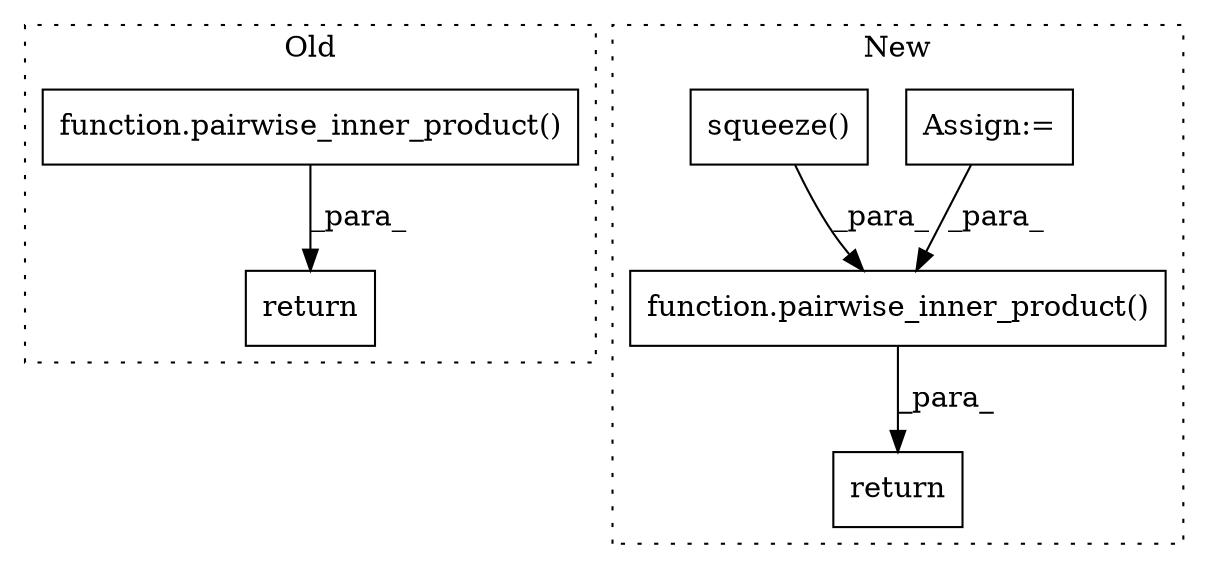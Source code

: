 digraph G {
subgraph cluster0 {
1 [label="function.pairwise_inner_product()" a="75" s="1784,1860" l="23,1" shape="box"];
4 [label="return" a="93" s="1777" l="7" shape="box"];
label = "Old";
style="dotted";
}
subgraph cluster1 {
2 [label="function.pairwise_inner_product()" a="75" s="10090,10134" l="23,1" shape="box"];
3 [label="Assign:=" a="68" s="10007" l="3" shape="box"];
5 [label="return" a="93" s="10083" l="7" shape="box"];
6 [label="squeeze()" a="75" s="10058" l="11" shape="box"];
label = "New";
style="dotted";
}
1 -> 4 [label="_para_"];
2 -> 5 [label="_para_"];
3 -> 2 [label="_para_"];
6 -> 2 [label="_para_"];
}
